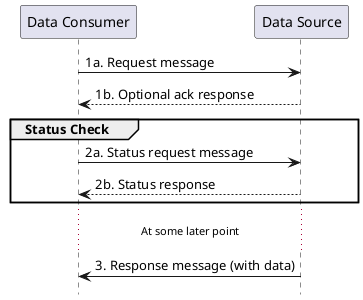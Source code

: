 @startuml
hide footbox
participant "Data Consumer" as Consumer
participant "Data Source" as Source

Consumer -> Source: 1a. Request message
Consumer <-- Source: 1b. Optional ack response

group Status Check
Consumer -> Source: 2a. Status request message
Consumer <-- Source: 2b. Status response
end

...At some later point...

Consumer <- Source: 3. Response message (with data)
@enduml
